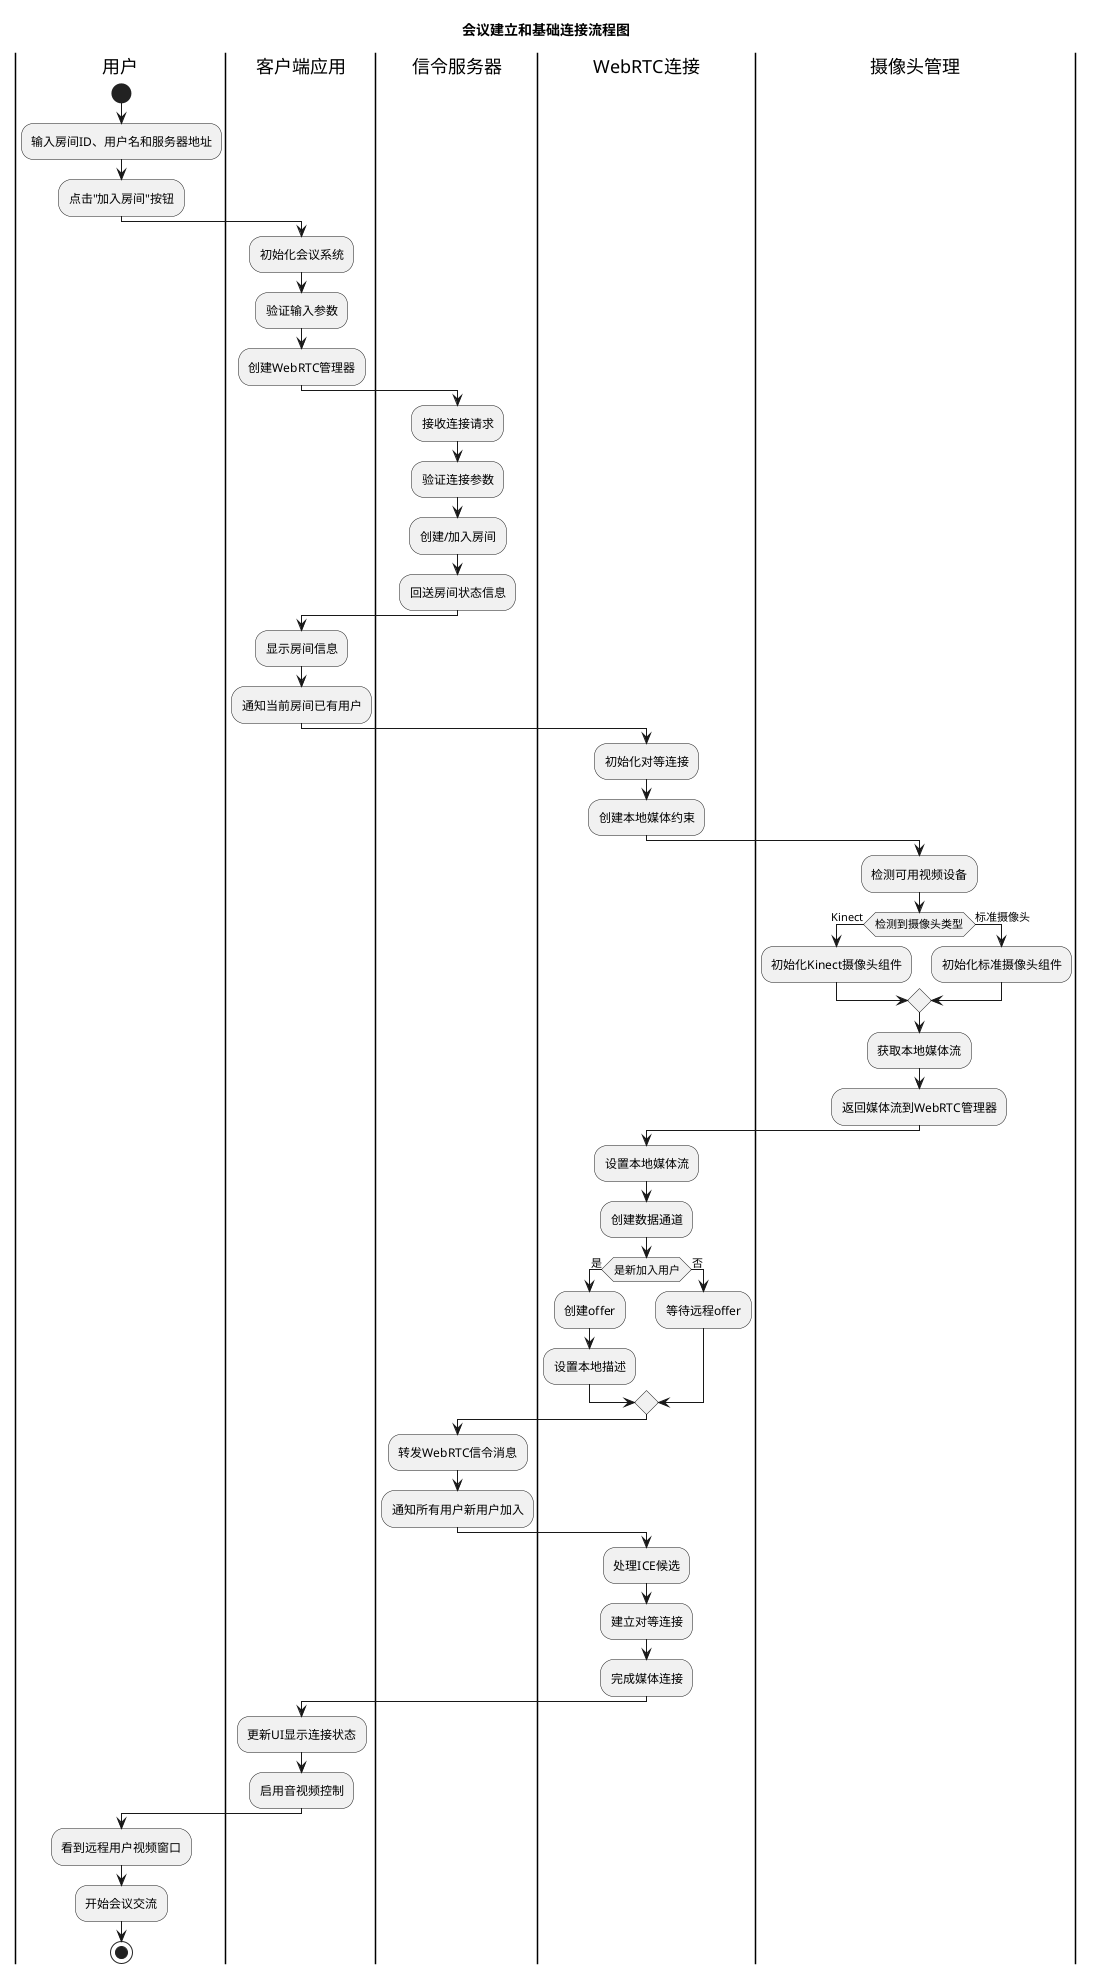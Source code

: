 @startuml
title 会议建立和基础连接流程图

|用户|
start
:输入房间ID、用户名和服务器地址;
:点击"加入房间"按钮;

|客户端应用|
:初始化会议系统;
:验证输入参数;
:创建WebRTC管理器;

|信令服务器|
:接收连接请求;
:验证连接参数;
:创建/加入房间;
:回送房间状态信息;

|客户端应用|
:显示房间信息;
:通知当前房间已有用户;

|WebRTC连接|
:初始化对等连接;
:创建本地媒体约束;

|摄像头管理|
:检测可用视频设备;
if (检测到摄像头类型) then (Kinect)
  :初始化Kinect摄像头组件;
else (标准摄像头)
  :初始化标准摄像头组件;
endif
:获取本地媒体流;
:返回媒体流到WebRTC管理器;

|WebRTC连接|
:设置本地媒体流;
:创建数据通道;
if (是新加入用户) then (是)
  :创建offer;
  :设置本地描述;
else (否)
  :等待远程offer;
endif

|信令服务器|
:转发WebRTC信令消息;
:通知所有用户新用户加入;

|WebRTC连接|
:处理ICE候选;
:建立对等连接;
:完成媒体连接;

|客户端应用|
:更新UI显示连接状态;
:启用音视频控制;

|用户|
:看到远程用户视频窗口;
:开始会议交流;
stop
@enduml